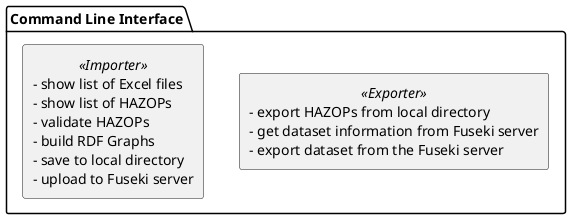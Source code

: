 @startuml
package "Command Line Interface" {
  rectangle "- export HAZOPs from local directory\n- get dataset information from Fuseki server\n- export dataset from the Fuseki server" << Exporter >>
  rectangle "- show list of Excel files\n- show list of HAZOPs\n- validate HAZOPs\n- build RDF Graphs\n- save to local directory\n- upload to Fuseki server" << Importer >>
}
@enduml